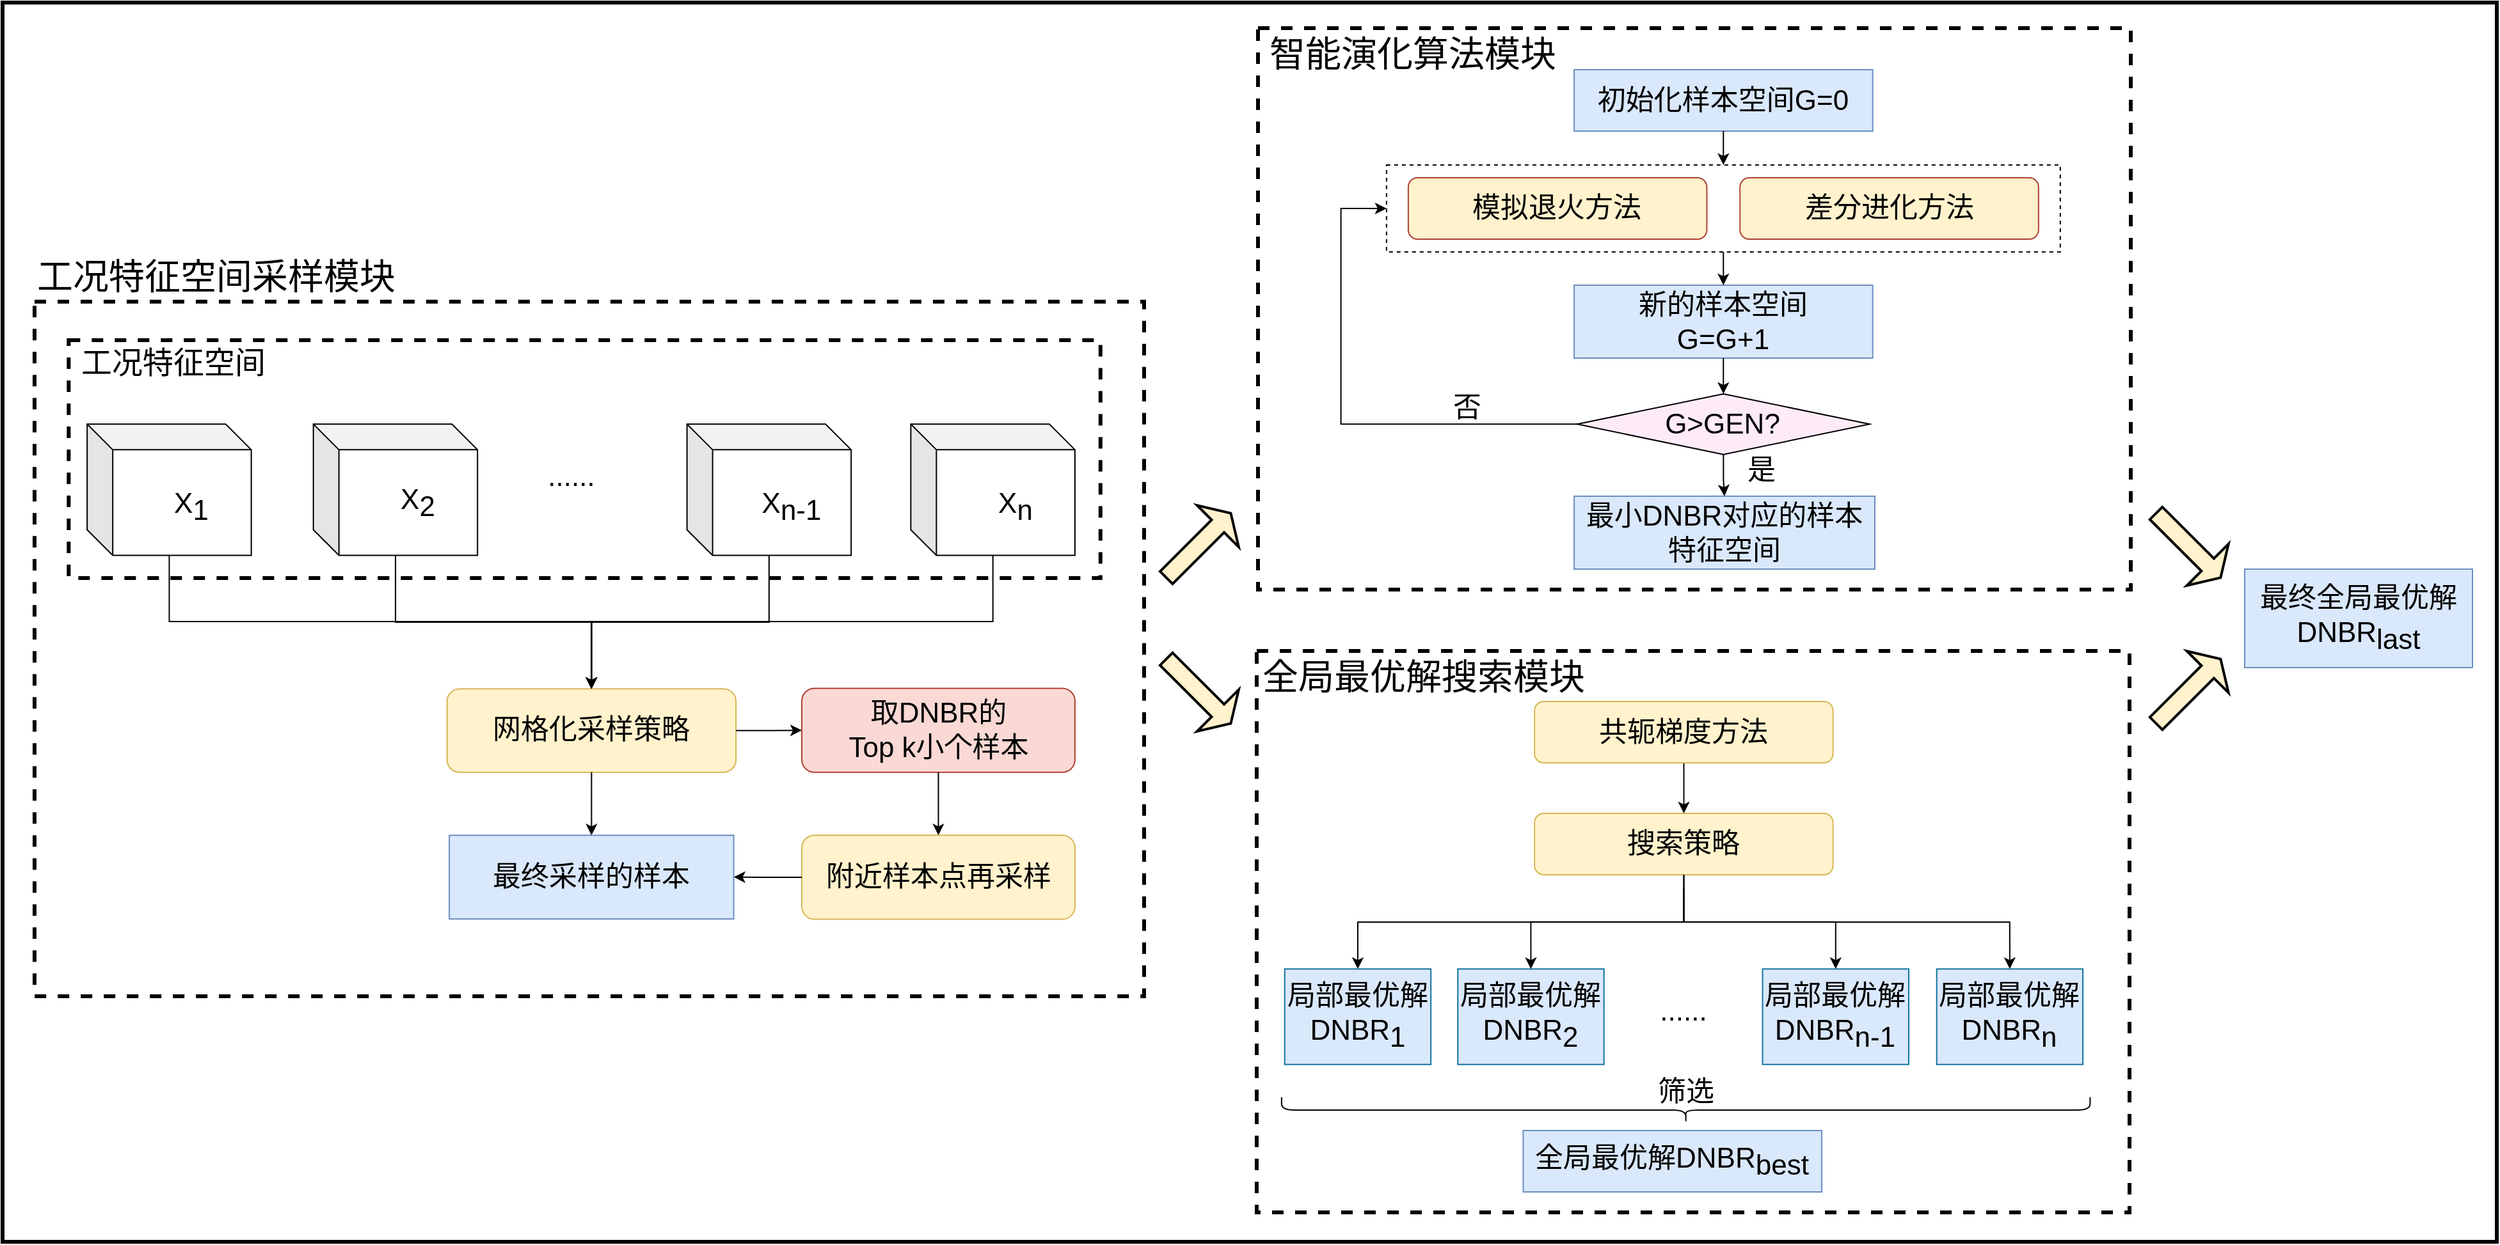<mxfile version="16.1.4" type="github">
  <diagram id="Nb4dmcVrx3FNZim9a-sD" name="第 1 页">
    <mxGraphModel dx="2775" dy="893" grid="0" gridSize="10" guides="1" tooltips="1" connect="1" arrows="1" fold="1" page="1" pageScale="1" pageWidth="1169" pageHeight="827" math="0" shadow="0">
      <root>
        <mxCell id="0" />
        <mxCell id="1" parent="0" />
        <mxCell id="AhtUtj6nYTNhumxn6a8N-1" value="" style="rounded=0;whiteSpace=wrap;html=1;fontSize=22;strokeWidth=3;" parent="1" vertex="1">
          <mxGeometry x="-265" y="14" width="1949" height="969" as="geometry" />
        </mxCell>
        <mxCell id="AhtUtj6nYTNhumxn6a8N-66" value="最终全局最优解DNBR&lt;sub style=&quot;font-size: 22px;&quot;&gt;last&lt;/sub&gt;" style="rounded=0;whiteSpace=wrap;html=1;fontSize=22;fillColor=#DAE8FC;strokeColor=#6c8ebf;" parent="1" vertex="1">
          <mxGeometry x="1487" y="457" width="178" height="77" as="geometry" />
        </mxCell>
        <mxCell id="4F6d0eBBsmNBamMqgnlb-1" value="" style="group;fontSize=22;" parent="1" vertex="1" connectable="0">
          <mxGeometry x="715" y="514" width="682" height="446" as="geometry" />
        </mxCell>
        <mxCell id="AhtUtj6nYTNhumxn6a8N-20" value="" style="rounded=0;whiteSpace=wrap;html=1;fontSize=22;dashed=1;strokeWidth=3;" parent="4F6d0eBBsmNBamMqgnlb-1" vertex="1">
          <mxGeometry y="7" width="682.0" height="439" as="geometry" />
        </mxCell>
        <mxCell id="AhtUtj6nYTNhumxn6a8N-21" value="&lt;font style=&quot;font-size: 28px;&quot;&gt;全局最优解搜索模块&lt;/font&gt;" style="text;html=1;strokeColor=none;fillColor=none;align=center;verticalAlign=middle;whiteSpace=wrap;rounded=0;fontSize=28;" parent="4F6d0eBBsmNBamMqgnlb-1" vertex="1">
          <mxGeometry x="-22" y="3" width="304.551" height="48" as="geometry" />
        </mxCell>
        <mxCell id="AhtUtj6nYTNhumxn6a8N-22" style="edgeStyle=orthogonalEdgeStyle;rounded=0;orthogonalLoop=1;jettySize=auto;html=1;entryX=0.5;entryY=0;entryDx=0;entryDy=0;fontSize=22;" parent="4F6d0eBBsmNBamMqgnlb-1" target="AhtUtj6nYTNhumxn6a8N-30" edge="1">
          <mxGeometry relative="1" as="geometry">
            <mxPoint x="333.71" y="192.5" as="sourcePoint" />
            <mxPoint x="-1059.854" y="218" as="targetPoint" />
            <Array as="points">
              <mxPoint x="333.71" y="219" />
              <mxPoint x="79.378" y="219" />
            </Array>
          </mxGeometry>
        </mxCell>
        <mxCell id="AhtUtj6nYTNhumxn6a8N-23" style="edgeStyle=orthogonalEdgeStyle;rounded=0;orthogonalLoop=1;jettySize=auto;html=1;entryX=0.5;entryY=0;entryDx=0;entryDy=0;fontSize=22;" parent="4F6d0eBBsmNBamMqgnlb-1" target="AhtUtj6nYTNhumxn6a8N-35" edge="1">
          <mxGeometry relative="1" as="geometry">
            <mxPoint x="333.71" y="194.5" as="sourcePoint" />
            <mxPoint x="-550.379" y="219.67" as="targetPoint" />
            <Array as="points">
              <mxPoint x="333.71" y="219" />
              <mxPoint x="588.043" y="219" />
            </Array>
          </mxGeometry>
        </mxCell>
        <mxCell id="AhtUtj6nYTNhumxn6a8N-24" value="搜索策略" style="rounded=1;whiteSpace=wrap;html=1;fontSize=22;fillColor=#fff2cc;strokeColor=#d6b656;" parent="4F6d0eBBsmNBamMqgnlb-1" vertex="1">
          <mxGeometry x="217.074" y="134" width="233.273" height="48" as="geometry" />
        </mxCell>
        <mxCell id="AhtUtj6nYTNhumxn6a8N-25" value="&lt;font style=&quot;font-size: 22px;&quot;&gt;......&lt;/font&gt;" style="text;html=1;strokeColor=none;fillColor=none;align=center;verticalAlign=middle;whiteSpace=wrap;rounded=0;fontSize=22;" parent="4F6d0eBBsmNBamMqgnlb-1" vertex="1">
          <mxGeometry x="301.311" y="279" width="64.798" height="20" as="geometry" />
        </mxCell>
        <mxCell id="AhtUtj6nYTNhumxn6a8N-26" value="" style="shape=curlyBracket;whiteSpace=wrap;html=1;rounded=1;fontSize=22;direction=north;size=0.5;" parent="4F6d0eBBsmNBamMqgnlb-1" vertex="1">
          <mxGeometry x="19.439" y="356" width="631.781" height="20" as="geometry" />
        </mxCell>
        <mxCell id="AhtUtj6nYTNhumxn6a8N-27" value="&lt;font style=&quot;font-size: 22px;&quot;&gt;筛选&lt;/font&gt;" style="text;html=1;strokeColor=none;fillColor=none;align=center;verticalAlign=middle;whiteSpace=wrap;rounded=0;fontSize=22;" parent="4F6d0eBBsmNBamMqgnlb-1" vertex="1">
          <mxGeometry x="286.732" y="335" width="97.197" height="34" as="geometry" />
        </mxCell>
        <mxCell id="AhtUtj6nYTNhumxn6a8N-28" style="edgeStyle=orthogonalEdgeStyle;rounded=0;orthogonalLoop=1;jettySize=auto;html=1;fontSize=22;" parent="4F6d0eBBsmNBamMqgnlb-1" source="AhtUtj6nYTNhumxn6a8N-29" target="AhtUtj6nYTNhumxn6a8N-24" edge="1">
          <mxGeometry relative="1" as="geometry" />
        </mxCell>
        <mxCell id="AhtUtj6nYTNhumxn6a8N-29" value="共轭梯度方法" style="rounded=1;whiteSpace=wrap;html=1;fontSize=22;fillColor=#fff2cc;strokeColor=#d6b656;" parent="4F6d0eBBsmNBamMqgnlb-1" vertex="1">
          <mxGeometry x="217.074" y="46.5" width="233.273" height="48" as="geometry" />
        </mxCell>
        <mxCell id="AhtUtj6nYTNhumxn6a8N-30" value="局部最优解DNBR&lt;sub style=&quot;font-size: 22px;&quot;&gt;1&lt;/sub&gt;" style="rounded=0;whiteSpace=wrap;html=1;fontSize=22;fillColor=#DAE8FC;strokeColor=#10739e;" parent="4F6d0eBBsmNBamMqgnlb-1" vertex="1">
          <mxGeometry x="21.869" y="255.67" width="114.207" height="74.67" as="geometry" />
        </mxCell>
        <mxCell id="AhtUtj6nYTNhumxn6a8N-31" value="局部最优解DNBR&lt;sub style=&quot;font-size: 22px;&quot;&gt;2&lt;/sub&gt;" style="rounded=0;whiteSpace=wrap;html=1;fontSize=22;fillColor=#DAE8FC;strokeColor=#10739e;" parent="4F6d0eBBsmNBamMqgnlb-1" vertex="1">
          <mxGeometry x="157.135" y="255.67" width="114.207" height="74.67" as="geometry" />
        </mxCell>
        <mxCell id="AhtUtj6nYTNhumxn6a8N-32" style="edgeStyle=orthogonalEdgeStyle;rounded=0;orthogonalLoop=1;jettySize=auto;html=1;entryX=0.5;entryY=0;entryDx=0;entryDy=0;fontSize=22;" parent="4F6d0eBBsmNBamMqgnlb-1" source="AhtUtj6nYTNhumxn6a8N-24" target="AhtUtj6nYTNhumxn6a8N-31" edge="1">
          <mxGeometry relative="1" as="geometry" />
        </mxCell>
        <mxCell id="AhtUtj6nYTNhumxn6a8N-33" value="局部最优解DNBR&lt;sub style=&quot;font-size: 22px;&quot;&gt;n-1&lt;/sub&gt;" style="rounded=0;whiteSpace=wrap;html=1;fontSize=22;fillColor=#DAE8FC;strokeColor=#10739e;" parent="4F6d0eBBsmNBamMqgnlb-1" vertex="1">
          <mxGeometry x="395.268" y="255.67" width="114.207" height="74.67" as="geometry" />
        </mxCell>
        <mxCell id="AhtUtj6nYTNhumxn6a8N-34" style="edgeStyle=orthogonalEdgeStyle;rounded=0;orthogonalLoop=1;jettySize=auto;html=1;fontSize=22;" parent="4F6d0eBBsmNBamMqgnlb-1" source="AhtUtj6nYTNhumxn6a8N-24" target="AhtUtj6nYTNhumxn6a8N-33" edge="1">
          <mxGeometry relative="1" as="geometry" />
        </mxCell>
        <mxCell id="AhtUtj6nYTNhumxn6a8N-35" value="局部最优解DNBR&lt;sub style=&quot;font-size: 22px;&quot;&gt;n&lt;/sub&gt;" style="rounded=0;whiteSpace=wrap;html=1;fontSize=22;fillColor=#DAE8FC;strokeColor=#10739e;" parent="4F6d0eBBsmNBamMqgnlb-1" vertex="1">
          <mxGeometry x="531.344" y="255.67" width="114.207" height="74.67" as="geometry" />
        </mxCell>
        <mxCell id="AhtUtj6nYTNhumxn6a8N-36" value="全局最优解DNBR&lt;sub style=&quot;font-size: 22px;&quot;&gt;best&lt;/sub&gt;" style="rounded=0;whiteSpace=wrap;html=1;fontSize=22;fillColor=#DAE8FC;strokeColor=#6c8ebf;" parent="4F6d0eBBsmNBamMqgnlb-1" vertex="1">
          <mxGeometry x="208.229" y="382" width="233.273" height="48" as="geometry" />
        </mxCell>
        <mxCell id="AhtUtj6nYTNhumxn6a8N-3" value="" style="rounded=0;whiteSpace=wrap;html=1;fontSize=22;dashed=1;strokeWidth=3;" parent="1" vertex="1">
          <mxGeometry x="716" y="34" width="682.0" height="439" as="geometry" />
        </mxCell>
        <mxCell id="AhtUtj6nYTNhumxn6a8N-4" value="&lt;font style=&quot;font-size: 28px;&quot;&gt;智能演化算法模块&lt;/font&gt;" style="text;html=1;strokeColor=none;fillColor=none;align=center;verticalAlign=middle;whiteSpace=wrap;rounded=0;fontSize=28;" parent="1" vertex="1">
          <mxGeometry x="704" y="31" width="265.672" height="46" as="geometry" />
        </mxCell>
        <mxCell id="AhtUtj6nYTNhumxn6a8N-5" value="最小DNBR对应的样本特征空间" style="rounded=0;whiteSpace=wrap;html=1;fontSize=22;fillColor=#DAE8FC;strokeColor=#6c8ebf;" parent="1" vertex="1">
          <mxGeometry x="963.04" y="400" width="234.96" height="57" as="geometry" />
        </mxCell>
        <mxCell id="AhtUtj6nYTNhumxn6a8N-6" style="edgeStyle=orthogonalEdgeStyle;rounded=0;orthogonalLoop=1;jettySize=auto;html=1;fontSize=22;" parent="1" source="AhtUtj6nYTNhumxn6a8N-7" target="AhtUtj6nYTNhumxn6a8N-5" edge="1">
          <mxGeometry relative="1" as="geometry" />
        </mxCell>
        <mxCell id="AhtUtj6nYTNhumxn6a8N-7" value="G&amp;gt;GEN?" style="rhombus;whiteSpace=wrap;html=1;fontSize=22;fillColor=#FFEBF8;" parent="1" vertex="1">
          <mxGeometry x="965.473" y="320" width="228.413" height="47.34" as="geometry" />
        </mxCell>
        <mxCell id="AhtUtj6nYTNhumxn6a8N-8" value="&lt;font style=&quot;font-size: 22px;&quot;&gt;是&lt;/font&gt;" style="text;html=1;strokeColor=none;fillColor=none;align=center;verticalAlign=middle;whiteSpace=wrap;rounded=0;fontSize=22;" parent="1" vertex="1">
          <mxGeometry x="1061.422" y="365" width="97.197" height="30" as="geometry" />
        </mxCell>
        <mxCell id="AhtUtj6nYTNhumxn6a8N-9" value="&lt;div style=&quot;font-size: 22px;&quot;&gt;新的样本空间&lt;/div&gt;&lt;div style=&quot;font-size: 22px;&quot;&gt;G=G+1&lt;br style=&quot;font-size: 22px;&quot;&gt;&lt;/div&gt;" style="rounded=0;whiteSpace=wrap;html=1;fontSize=22;fillColor=#dae8fc;strokeColor=#6c8ebf;" parent="1" vertex="1">
          <mxGeometry x="963.043" y="235" width="233.273" height="57" as="geometry" />
        </mxCell>
        <mxCell id="AhtUtj6nYTNhumxn6a8N-10" style="edgeStyle=orthogonalEdgeStyle;rounded=0;orthogonalLoop=1;jettySize=auto;html=1;fontSize=22;" parent="1" source="AhtUtj6nYTNhumxn6a8N-9" target="AhtUtj6nYTNhumxn6a8N-7" edge="1">
          <mxGeometry relative="1" as="geometry" />
        </mxCell>
        <mxCell id="AhtUtj6nYTNhumxn6a8N-11" value="&lt;div style=&quot;font-size: 22px;&quot;&gt;初始化样本空间G=0&lt;/div&gt;" style="rounded=0;whiteSpace=wrap;html=1;fontSize=22;fillColor=#dae8fc;strokeColor=#6c8ebf;" parent="1" vertex="1">
          <mxGeometry x="963.043" y="66.5" width="233.273" height="48" as="geometry" />
        </mxCell>
        <mxCell id="AhtUtj6nYTNhumxn6a8N-12" value="&lt;font style=&quot;font-size: 22px;&quot;&gt;否&lt;/font&gt;" style="text;html=1;strokeColor=none;fillColor=none;align=center;verticalAlign=middle;whiteSpace=wrap;rounded=0;fontSize=22;" parent="1" vertex="1">
          <mxGeometry x="831.017" y="316" width="97.197" height="30" as="geometry" />
        </mxCell>
        <mxCell id="AhtUtj6nYTNhumxn6a8N-13" value="" style="group;fontSize=22;" parent="1" vertex="1" connectable="0">
          <mxGeometry x="816.437" y="141" width="526.485" height="68" as="geometry" />
        </mxCell>
        <mxCell id="AhtUtj6nYTNhumxn6a8N-14" value="" style="rounded=0;whiteSpace=wrap;html=1;fontSize=22;dashed=1;" parent="AhtUtj6nYTNhumxn6a8N-13" vertex="1">
          <mxGeometry width="526.485" height="68" as="geometry" />
        </mxCell>
        <mxCell id="AhtUtj6nYTNhumxn6a8N-15" value="差分进化方法" style="rounded=1;whiteSpace=wrap;html=1;fontSize=22;fillColor=#FFF2CC;strokeColor=#ae4132;" parent="AhtUtj6nYTNhumxn6a8N-13" vertex="1">
          <mxGeometry x="276.202" y="10" width="233.273" height="48" as="geometry" />
        </mxCell>
        <mxCell id="AhtUtj6nYTNhumxn6a8N-16" value="模拟退火方法" style="rounded=1;whiteSpace=wrap;html=1;fontSize=22;fillColor=#FFF2CC;strokeColor=#ae4132;" parent="AhtUtj6nYTNhumxn6a8N-13" vertex="1">
          <mxGeometry x="17.01" y="10" width="233.273" height="48" as="geometry" />
        </mxCell>
        <mxCell id="AhtUtj6nYTNhumxn6a8N-17" style="edgeStyle=orthogonalEdgeStyle;rounded=0;orthogonalLoop=1;jettySize=auto;html=1;entryX=0;entryY=0.5;entryDx=0;entryDy=0;fontSize=22;" parent="1" source="AhtUtj6nYTNhumxn6a8N-7" target="AhtUtj6nYTNhumxn6a8N-14" edge="1">
          <mxGeometry relative="1" as="geometry">
            <Array as="points">
              <mxPoint x="780.798" y="344" />
              <mxPoint x="780.798" y="175" />
            </Array>
          </mxGeometry>
        </mxCell>
        <mxCell id="AhtUtj6nYTNhumxn6a8N-18" style="edgeStyle=orthogonalEdgeStyle;rounded=0;orthogonalLoop=1;jettySize=auto;html=1;fontSize=22;" parent="1" source="AhtUtj6nYTNhumxn6a8N-14" target="AhtUtj6nYTNhumxn6a8N-9" edge="1">
          <mxGeometry relative="1" as="geometry" />
        </mxCell>
        <mxCell id="AhtUtj6nYTNhumxn6a8N-19" style="edgeStyle=orthogonalEdgeStyle;rounded=0;orthogonalLoop=1;jettySize=auto;html=1;fontSize=22;" parent="1" source="AhtUtj6nYTNhumxn6a8N-11" target="AhtUtj6nYTNhumxn6a8N-14" edge="1">
          <mxGeometry relative="1" as="geometry" />
        </mxCell>
        <mxCell id="AhtUtj6nYTNhumxn6a8N-37" value="" style="rounded=0;whiteSpace=wrap;html=1;fontSize=22;dashed=1;strokeWidth=3;" parent="1" vertex="1">
          <mxGeometry x="-240" y="247.882" width="867" height="543.118" as="geometry" />
        </mxCell>
        <mxCell id="AhtUtj6nYTNhumxn6a8N-38" value="" style="rounded=0;whiteSpace=wrap;html=1;fontSize=22;dashed=1;strokeWidth=3;" parent="1" vertex="1">
          <mxGeometry x="-213.323" y="277.979" width="806.236" height="186.056" as="geometry" />
        </mxCell>
        <mxCell id="AhtUtj6nYTNhumxn6a8N-39" value="&lt;font style=&quot;font-size: 24px;&quot;&gt;工况特征空间&lt;/font&gt;" style="text;html=1;strokeColor=none;fillColor=none;align=center;verticalAlign=middle;whiteSpace=wrap;rounded=0;fontSize=24;" parent="1" vertex="1">
          <mxGeometry x="-210" y="283" width="156.9" height="26.7" as="geometry" />
        </mxCell>
        <mxCell id="AhtUtj6nYTNhumxn6a8N-40" value="&lt;font style=&quot;font-size: 22px;&quot;&gt;......&lt;/font&gt;" style="text;html=1;strokeColor=none;fillColor=none;align=center;verticalAlign=middle;whiteSpace=wrap;rounded=0;fontSize=22;" parent="1" vertex="1">
          <mxGeometry x="149.779" y="371.007" width="59.282" height="27.361" as="geometry" />
        </mxCell>
        <mxCell id="AhtUtj6nYTNhumxn6a8N-41" value="" style="group;fontSize=22;" parent="1" vertex="1" connectable="0">
          <mxGeometry x="-198.903" y="343.646" width="128.257" height="102.604" as="geometry" />
        </mxCell>
        <mxCell id="AhtUtj6nYTNhumxn6a8N-42" value="" style="shape=cube;whiteSpace=wrap;html=1;boundedLbl=1;backgroundOutline=1;darkOpacity=0.05;darkOpacity2=0.1;fontSize=22;" parent="AhtUtj6nYTNhumxn6a8N-41" vertex="1">
          <mxGeometry width="128.257" height="102.604" as="geometry" />
        </mxCell>
        <mxCell id="AhtUtj6nYTNhumxn6a8N-43" value="X&lt;sub style=&quot;font-size: 22px;&quot;&gt;1&lt;/sub&gt;" style="text;html=1;strokeColor=none;fillColor=none;align=center;verticalAlign=middle;whiteSpace=wrap;rounded=0;fontSize=22;" parent="AhtUtj6nYTNhumxn6a8N-41" vertex="1">
          <mxGeometry x="52.272" y="50.618" width="59.282" height="27.361" as="geometry" />
        </mxCell>
        <mxCell id="AhtUtj6nYTNhumxn6a8N-44" value="" style="group;fontSize=22;" parent="1" vertex="1" connectable="0">
          <mxGeometry x="-22.138" y="340.91" width="128.257" height="105.34" as="geometry" />
        </mxCell>
        <mxCell id="AhtUtj6nYTNhumxn6a8N-45" value="" style="shape=cube;whiteSpace=wrap;html=1;boundedLbl=1;backgroundOutline=1;darkOpacity=0.05;darkOpacity2=0.1;fontSize=22;" parent="AhtUtj6nYTNhumxn6a8N-44" vertex="1">
          <mxGeometry y="2.736" width="128.257" height="102.604" as="geometry" />
        </mxCell>
        <mxCell id="AhtUtj6nYTNhumxn6a8N-46" value="X&lt;sub style=&quot;font-size: 22px;&quot;&gt;2&lt;/sub&gt;" style="text;html=1;strokeColor=none;fillColor=none;align=center;verticalAlign=middle;whiteSpace=wrap;rounded=0;fontSize=22;" parent="AhtUtj6nYTNhumxn6a8N-44" vertex="1">
          <mxGeometry x="52.272" y="50.618" width="59.282" height="27.361" as="geometry" />
        </mxCell>
        <mxCell id="AhtUtj6nYTNhumxn6a8N-47" value="" style="group;fontSize=22;" parent="1" vertex="1" connectable="0">
          <mxGeometry x="269.826" y="343.646" width="128.257" height="102.604" as="geometry" />
        </mxCell>
        <mxCell id="AhtUtj6nYTNhumxn6a8N-48" value="" style="shape=cube;whiteSpace=wrap;html=1;boundedLbl=1;backgroundOutline=1;darkOpacity=0.05;darkOpacity2=0.1;fontSize=22;" parent="AhtUtj6nYTNhumxn6a8N-47" vertex="1">
          <mxGeometry width="128.257" height="102.604" as="geometry" />
        </mxCell>
        <mxCell id="AhtUtj6nYTNhumxn6a8N-49" value="X&lt;sub style=&quot;font-size: 22px;&quot;&gt;n-1&lt;/sub&gt;" style="text;html=1;strokeColor=none;fillColor=none;align=center;verticalAlign=middle;whiteSpace=wrap;rounded=0;fontSize=22;" parent="AhtUtj6nYTNhumxn6a8N-47" vertex="1">
          <mxGeometry x="52.272" y="50.618" width="59.282" height="27.361" as="geometry" />
        </mxCell>
        <mxCell id="AhtUtj6nYTNhumxn6a8N-50" value="" style="group;fontSize=22;" parent="1" vertex="1" connectable="0">
          <mxGeometry x="444.708" y="343.646" width="128.257" height="102.604" as="geometry" />
        </mxCell>
        <mxCell id="AhtUtj6nYTNhumxn6a8N-51" value="" style="shape=cube;whiteSpace=wrap;html=1;boundedLbl=1;backgroundOutline=1;darkOpacity=0.05;darkOpacity2=0.1;fontSize=22;" parent="AhtUtj6nYTNhumxn6a8N-50" vertex="1">
          <mxGeometry width="128.257" height="102.604" as="geometry" />
        </mxCell>
        <mxCell id="AhtUtj6nYTNhumxn6a8N-52" value="X&lt;sub style=&quot;font-size: 22px;&quot;&gt;n&lt;/sub&gt;" style="text;html=1;strokeColor=none;fillColor=none;align=center;verticalAlign=middle;whiteSpace=wrap;rounded=0;fontSize=22;" parent="AhtUtj6nYTNhumxn6a8N-50" vertex="1">
          <mxGeometry x="52.272" y="50.618" width="59.282" height="27.361" as="geometry" />
        </mxCell>
        <mxCell id="AhtUtj6nYTNhumxn6a8N-55" value="网格化采样策略" style="rounded=1;whiteSpace=wrap;html=1;fontSize=22;fillColor=#FFF2CC;strokeColor=#d6b656;" parent="1" vertex="1">
          <mxGeometry x="82.35" y="550.667" width="225.738" height="65.218" as="geometry" />
        </mxCell>
        <mxCell id="AhtUtj6nYTNhumxn6a8N-57" value="&lt;div style=&quot;font-size: 22px;&quot;&gt;取DNBR的&lt;/div&gt;&lt;div style=&quot;font-size: 22px;&quot;&gt;Top k小个样本&lt;/div&gt;" style="rounded=1;whiteSpace=wrap;html=1;fontSize=22;fillColor=#fad9d5;strokeColor=#ae4132;" parent="1" vertex="1">
          <mxGeometry x="359.549" y="550.222" width="213.415" height="65.667" as="geometry" />
        </mxCell>
        <mxCell id="AhtUtj6nYTNhumxn6a8N-53" style="edgeStyle=orthogonalEdgeStyle;rounded=0;orthogonalLoop=1;jettySize=auto;html=1;exitX=1;exitY=0.5;exitDx=0;exitDy=0;entryX=0;entryY=0.5;entryDx=0;entryDy=0;fontSize=22;" parent="1" source="AhtUtj6nYTNhumxn6a8N-55" target="AhtUtj6nYTNhumxn6a8N-57" edge="1">
          <mxGeometry relative="1" as="geometry" />
        </mxCell>
        <mxCell id="AhtUtj6nYTNhumxn6a8N-63" value="附近样本点再采样" style="rounded=1;whiteSpace=wrap;html=1;fontSize=22;fillColor=#fff2cc;strokeColor=#d6b656;" parent="1" vertex="1">
          <mxGeometry x="359.549" y="665.139" width="213.415" height="65.667" as="geometry" />
        </mxCell>
        <mxCell id="AhtUtj6nYTNhumxn6a8N-56" style="edgeStyle=orthogonalEdgeStyle;rounded=0;orthogonalLoop=1;jettySize=auto;html=1;exitX=0.5;exitY=1;exitDx=0;exitDy=0;entryX=0.5;entryY=0;entryDx=0;entryDy=0;fontSize=22;" parent="1" source="AhtUtj6nYTNhumxn6a8N-57" target="AhtUtj6nYTNhumxn6a8N-63" edge="1">
          <mxGeometry relative="1" as="geometry" />
        </mxCell>
        <mxCell id="AhtUtj6nYTNhumxn6a8N-64" value="&lt;div style=&quot;font-size: 22px;&quot;&gt;最终采样的样本&lt;/div&gt;" style="rounded=0;whiteSpace=wrap;html=1;fontSize=22;fillColor=#dae8fc;strokeColor=#6c8ebf;" parent="1" vertex="1">
          <mxGeometry x="84.092" y="665.139" width="222.245" height="65.436" as="geometry" />
        </mxCell>
        <mxCell id="AhtUtj6nYTNhumxn6a8N-54" style="edgeStyle=orthogonalEdgeStyle;rounded=0;orthogonalLoop=1;jettySize=auto;html=1;exitX=0.5;exitY=1;exitDx=0;exitDy=0;fontSize=22;" parent="1" source="AhtUtj6nYTNhumxn6a8N-55" target="AhtUtj6nYTNhumxn6a8N-64" edge="1">
          <mxGeometry relative="1" as="geometry" />
        </mxCell>
        <mxCell id="AhtUtj6nYTNhumxn6a8N-65" value="&lt;font style=&quot;font-size: 28px;&quot;&gt;工况特征空间采样模块&lt;/font&gt;" style="text;html=1;strokeColor=none;fillColor=none;align=center;verticalAlign=middle;whiteSpace=wrap;rounded=0;fontSize=28;" parent="1" vertex="1">
          <mxGeometry x="-247" y="198" width="298" height="59.9" as="geometry" />
        </mxCell>
        <mxCell id="AhtUtj6nYTNhumxn6a8N-62" style="edgeStyle=orthogonalEdgeStyle;rounded=0;orthogonalLoop=1;jettySize=auto;html=1;exitX=0;exitY=0.5;exitDx=0;exitDy=0;fontSize=22;" parent="1" source="AhtUtj6nYTNhumxn6a8N-63" target="AhtUtj6nYTNhumxn6a8N-64" edge="1">
          <mxGeometry relative="1" as="geometry" />
        </mxCell>
        <mxCell id="4F6d0eBBsmNBamMqgnlb-7" style="edgeStyle=orthogonalEdgeStyle;rounded=0;orthogonalLoop=1;jettySize=auto;html=1;fontSize=22;" parent="1" source="AhtUtj6nYTNhumxn6a8N-45" target="AhtUtj6nYTNhumxn6a8N-55" edge="1">
          <mxGeometry relative="1" as="geometry" />
        </mxCell>
        <mxCell id="4F6d0eBBsmNBamMqgnlb-18" style="edgeStyle=orthogonalEdgeStyle;rounded=0;orthogonalLoop=1;jettySize=auto;html=1;entryX=0.5;entryY=0;entryDx=0;entryDy=0;fontSize=24;" parent="1" source="AhtUtj6nYTNhumxn6a8N-48" target="AhtUtj6nYTNhumxn6a8N-55" edge="1">
          <mxGeometry relative="1" as="geometry" />
        </mxCell>
        <mxCell id="4F6d0eBBsmNBamMqgnlb-19" style="edgeStyle=orthogonalEdgeStyle;rounded=0;orthogonalLoop=1;jettySize=auto;html=1;entryX=0.5;entryY=0;entryDx=0;entryDy=0;fontSize=24;" parent="1" source="AhtUtj6nYTNhumxn6a8N-42" target="AhtUtj6nYTNhumxn6a8N-55" edge="1">
          <mxGeometry relative="1" as="geometry">
            <Array as="points">
              <mxPoint x="-135" y="498" />
              <mxPoint x="195" y="498" />
            </Array>
          </mxGeometry>
        </mxCell>
        <mxCell id="4F6d0eBBsmNBamMqgnlb-20" style="edgeStyle=orthogonalEdgeStyle;rounded=0;orthogonalLoop=1;jettySize=auto;html=1;fontSize=24;" parent="1" source="AhtUtj6nYTNhumxn6a8N-51" target="AhtUtj6nYTNhumxn6a8N-55" edge="1">
          <mxGeometry relative="1" as="geometry">
            <Array as="points">
              <mxPoint x="509" y="498" />
              <mxPoint x="195" y="498" />
            </Array>
          </mxGeometry>
        </mxCell>
        <mxCell id="hO-lRjmt0RNjEbfRvd3c-3" value="" style="shape=singleArrow;direction=south;whiteSpace=wrap;html=1;fontSize=22;fillColor=#FFF2CC;rotation=-45;strokeWidth=2;" vertex="1" parent="1">
          <mxGeometry x="1419.967" y="402.887" width="46.03" height="71.23" as="geometry" />
        </mxCell>
        <mxCell id="hO-lRjmt0RNjEbfRvd3c-4" value="" style="shape=singleArrow;direction=south;whiteSpace=wrap;html=1;fontSize=22;fillColor=#FFF2CC;rotation=-135;strokeWidth=2;" vertex="1" parent="1">
          <mxGeometry x="1419.967" y="516.887" width="46.03" height="71.23" as="geometry" />
        </mxCell>
        <mxCell id="AhtUtj6nYTNhumxn6a8N-68" value="" style="shape=singleArrow;direction=south;whiteSpace=wrap;html=1;fontSize=22;fillColor=#FFF2CC;rotation=-135;strokeWidth=2;" parent="1" vertex="1">
          <mxGeometry x="646.527" y="402.887" width="46.03" height="71.23" as="geometry" />
        </mxCell>
        <mxCell id="hO-lRjmt0RNjEbfRvd3c-2" value="" style="shape=singleArrow;direction=south;whiteSpace=wrap;html=1;fontSize=22;fillColor=#FFF2CC;rotation=-45;strokeWidth=2;" vertex="1" parent="1">
          <mxGeometry x="646.527" y="516.887" width="46.03" height="71.23" as="geometry" />
        </mxCell>
      </root>
    </mxGraphModel>
  </diagram>
</mxfile>
